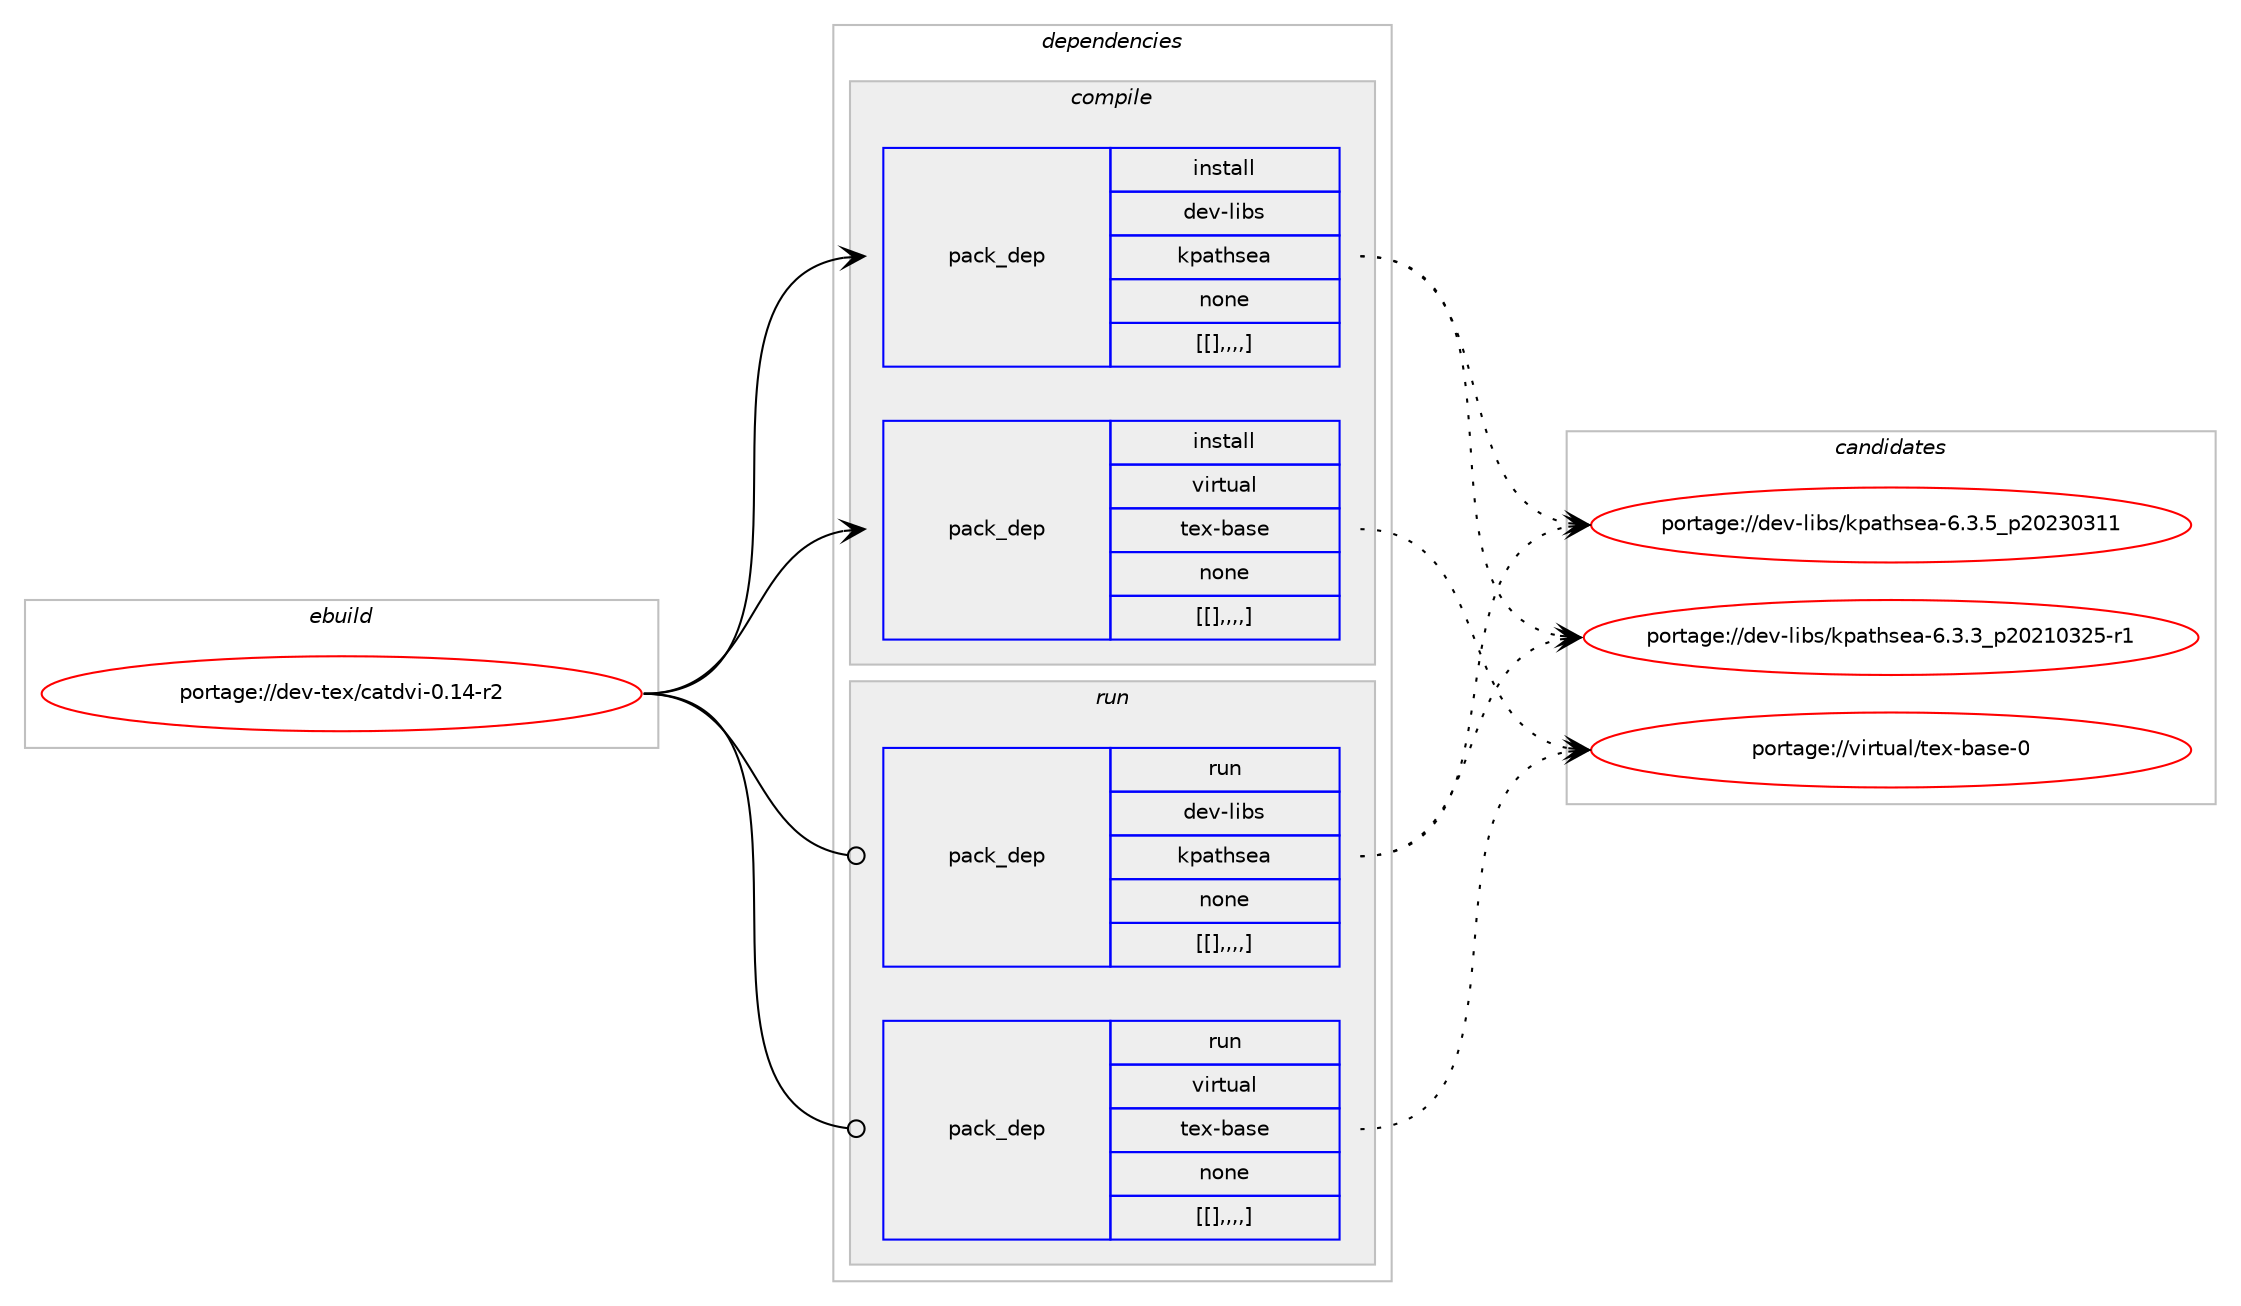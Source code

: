 digraph prolog {

# *************
# Graph options
# *************

newrank=true;
concentrate=true;
compound=true;
graph [rankdir=LR,fontname=Helvetica,fontsize=10,ranksep=1.5];#, ranksep=2.5, nodesep=0.2];
edge  [arrowhead=vee];
node  [fontname=Helvetica,fontsize=10];

# **********
# The ebuild
# **********

subgraph cluster_leftcol {
color=gray;
label=<<i>ebuild</i>>;
id [label="portage://dev-tex/catdvi-0.14-r2", color=red, width=4, href="../dev-tex/catdvi-0.14-r2.svg"];
}

# ****************
# The dependencies
# ****************

subgraph cluster_midcol {
color=gray;
label=<<i>dependencies</i>>;
subgraph cluster_compile {
fillcolor="#eeeeee";
style=filled;
label=<<i>compile</i>>;
subgraph pack150844 {
dependency213002 [label=<<TABLE BORDER="0" CELLBORDER="1" CELLSPACING="0" CELLPADDING="4" WIDTH="220"><TR><TD ROWSPAN="6" CELLPADDING="30">pack_dep</TD></TR><TR><TD WIDTH="110">install</TD></TR><TR><TD>dev-libs</TD></TR><TR><TD>kpathsea</TD></TR><TR><TD>none</TD></TR><TR><TD>[[],,,,]</TD></TR></TABLE>>, shape=none, color=blue];
}
id:e -> dependency213002:w [weight=20,style="solid",arrowhead="vee"];
subgraph pack150845 {
dependency213003 [label=<<TABLE BORDER="0" CELLBORDER="1" CELLSPACING="0" CELLPADDING="4" WIDTH="220"><TR><TD ROWSPAN="6" CELLPADDING="30">pack_dep</TD></TR><TR><TD WIDTH="110">install</TD></TR><TR><TD>virtual</TD></TR><TR><TD>tex-base</TD></TR><TR><TD>none</TD></TR><TR><TD>[[],,,,]</TD></TR></TABLE>>, shape=none, color=blue];
}
id:e -> dependency213003:w [weight=20,style="solid",arrowhead="vee"];
}
subgraph cluster_compileandrun {
fillcolor="#eeeeee";
style=filled;
label=<<i>compile and run</i>>;
}
subgraph cluster_run {
fillcolor="#eeeeee";
style=filled;
label=<<i>run</i>>;
subgraph pack150846 {
dependency213004 [label=<<TABLE BORDER="0" CELLBORDER="1" CELLSPACING="0" CELLPADDING="4" WIDTH="220"><TR><TD ROWSPAN="6" CELLPADDING="30">pack_dep</TD></TR><TR><TD WIDTH="110">run</TD></TR><TR><TD>dev-libs</TD></TR><TR><TD>kpathsea</TD></TR><TR><TD>none</TD></TR><TR><TD>[[],,,,]</TD></TR></TABLE>>, shape=none, color=blue];
}
id:e -> dependency213004:w [weight=20,style="solid",arrowhead="odot"];
subgraph pack150847 {
dependency213005 [label=<<TABLE BORDER="0" CELLBORDER="1" CELLSPACING="0" CELLPADDING="4" WIDTH="220"><TR><TD ROWSPAN="6" CELLPADDING="30">pack_dep</TD></TR><TR><TD WIDTH="110">run</TD></TR><TR><TD>virtual</TD></TR><TR><TD>tex-base</TD></TR><TR><TD>none</TD></TR><TR><TD>[[],,,,]</TD></TR></TABLE>>, shape=none, color=blue];
}
id:e -> dependency213005:w [weight=20,style="solid",arrowhead="odot"];
}
}

# **************
# The candidates
# **************

subgraph cluster_choices {
rank=same;
color=gray;
label=<<i>candidates</i>>;

subgraph choice150844 {
color=black;
nodesep=1;
choice1001011184510810598115471071129711610411510197455446514653951125048505148514949 [label="portage://dev-libs/kpathsea-6.3.5_p20230311", color=red, width=4,href="../dev-libs/kpathsea-6.3.5_p20230311.svg"];
choice10010111845108105981154710711297116104115101974554465146519511250485049485150534511449 [label="portage://dev-libs/kpathsea-6.3.3_p20210325-r1", color=red, width=4,href="../dev-libs/kpathsea-6.3.3_p20210325-r1.svg"];
dependency213002:e -> choice1001011184510810598115471071129711610411510197455446514653951125048505148514949:w [style=dotted,weight="100"];
dependency213002:e -> choice10010111845108105981154710711297116104115101974554465146519511250485049485150534511449:w [style=dotted,weight="100"];
}
subgraph choice150845 {
color=black;
nodesep=1;
choice11810511411611797108471161011204598971151014548 [label="portage://virtual/tex-base-0", color=red, width=4,href="../virtual/tex-base-0.svg"];
dependency213003:e -> choice11810511411611797108471161011204598971151014548:w [style=dotted,weight="100"];
}
subgraph choice150846 {
color=black;
nodesep=1;
choice1001011184510810598115471071129711610411510197455446514653951125048505148514949 [label="portage://dev-libs/kpathsea-6.3.5_p20230311", color=red, width=4,href="../dev-libs/kpathsea-6.3.5_p20230311.svg"];
choice10010111845108105981154710711297116104115101974554465146519511250485049485150534511449 [label="portage://dev-libs/kpathsea-6.3.3_p20210325-r1", color=red, width=4,href="../dev-libs/kpathsea-6.3.3_p20210325-r1.svg"];
dependency213004:e -> choice1001011184510810598115471071129711610411510197455446514653951125048505148514949:w [style=dotted,weight="100"];
dependency213004:e -> choice10010111845108105981154710711297116104115101974554465146519511250485049485150534511449:w [style=dotted,weight="100"];
}
subgraph choice150847 {
color=black;
nodesep=1;
choice11810511411611797108471161011204598971151014548 [label="portage://virtual/tex-base-0", color=red, width=4,href="../virtual/tex-base-0.svg"];
dependency213005:e -> choice11810511411611797108471161011204598971151014548:w [style=dotted,weight="100"];
}
}

}
